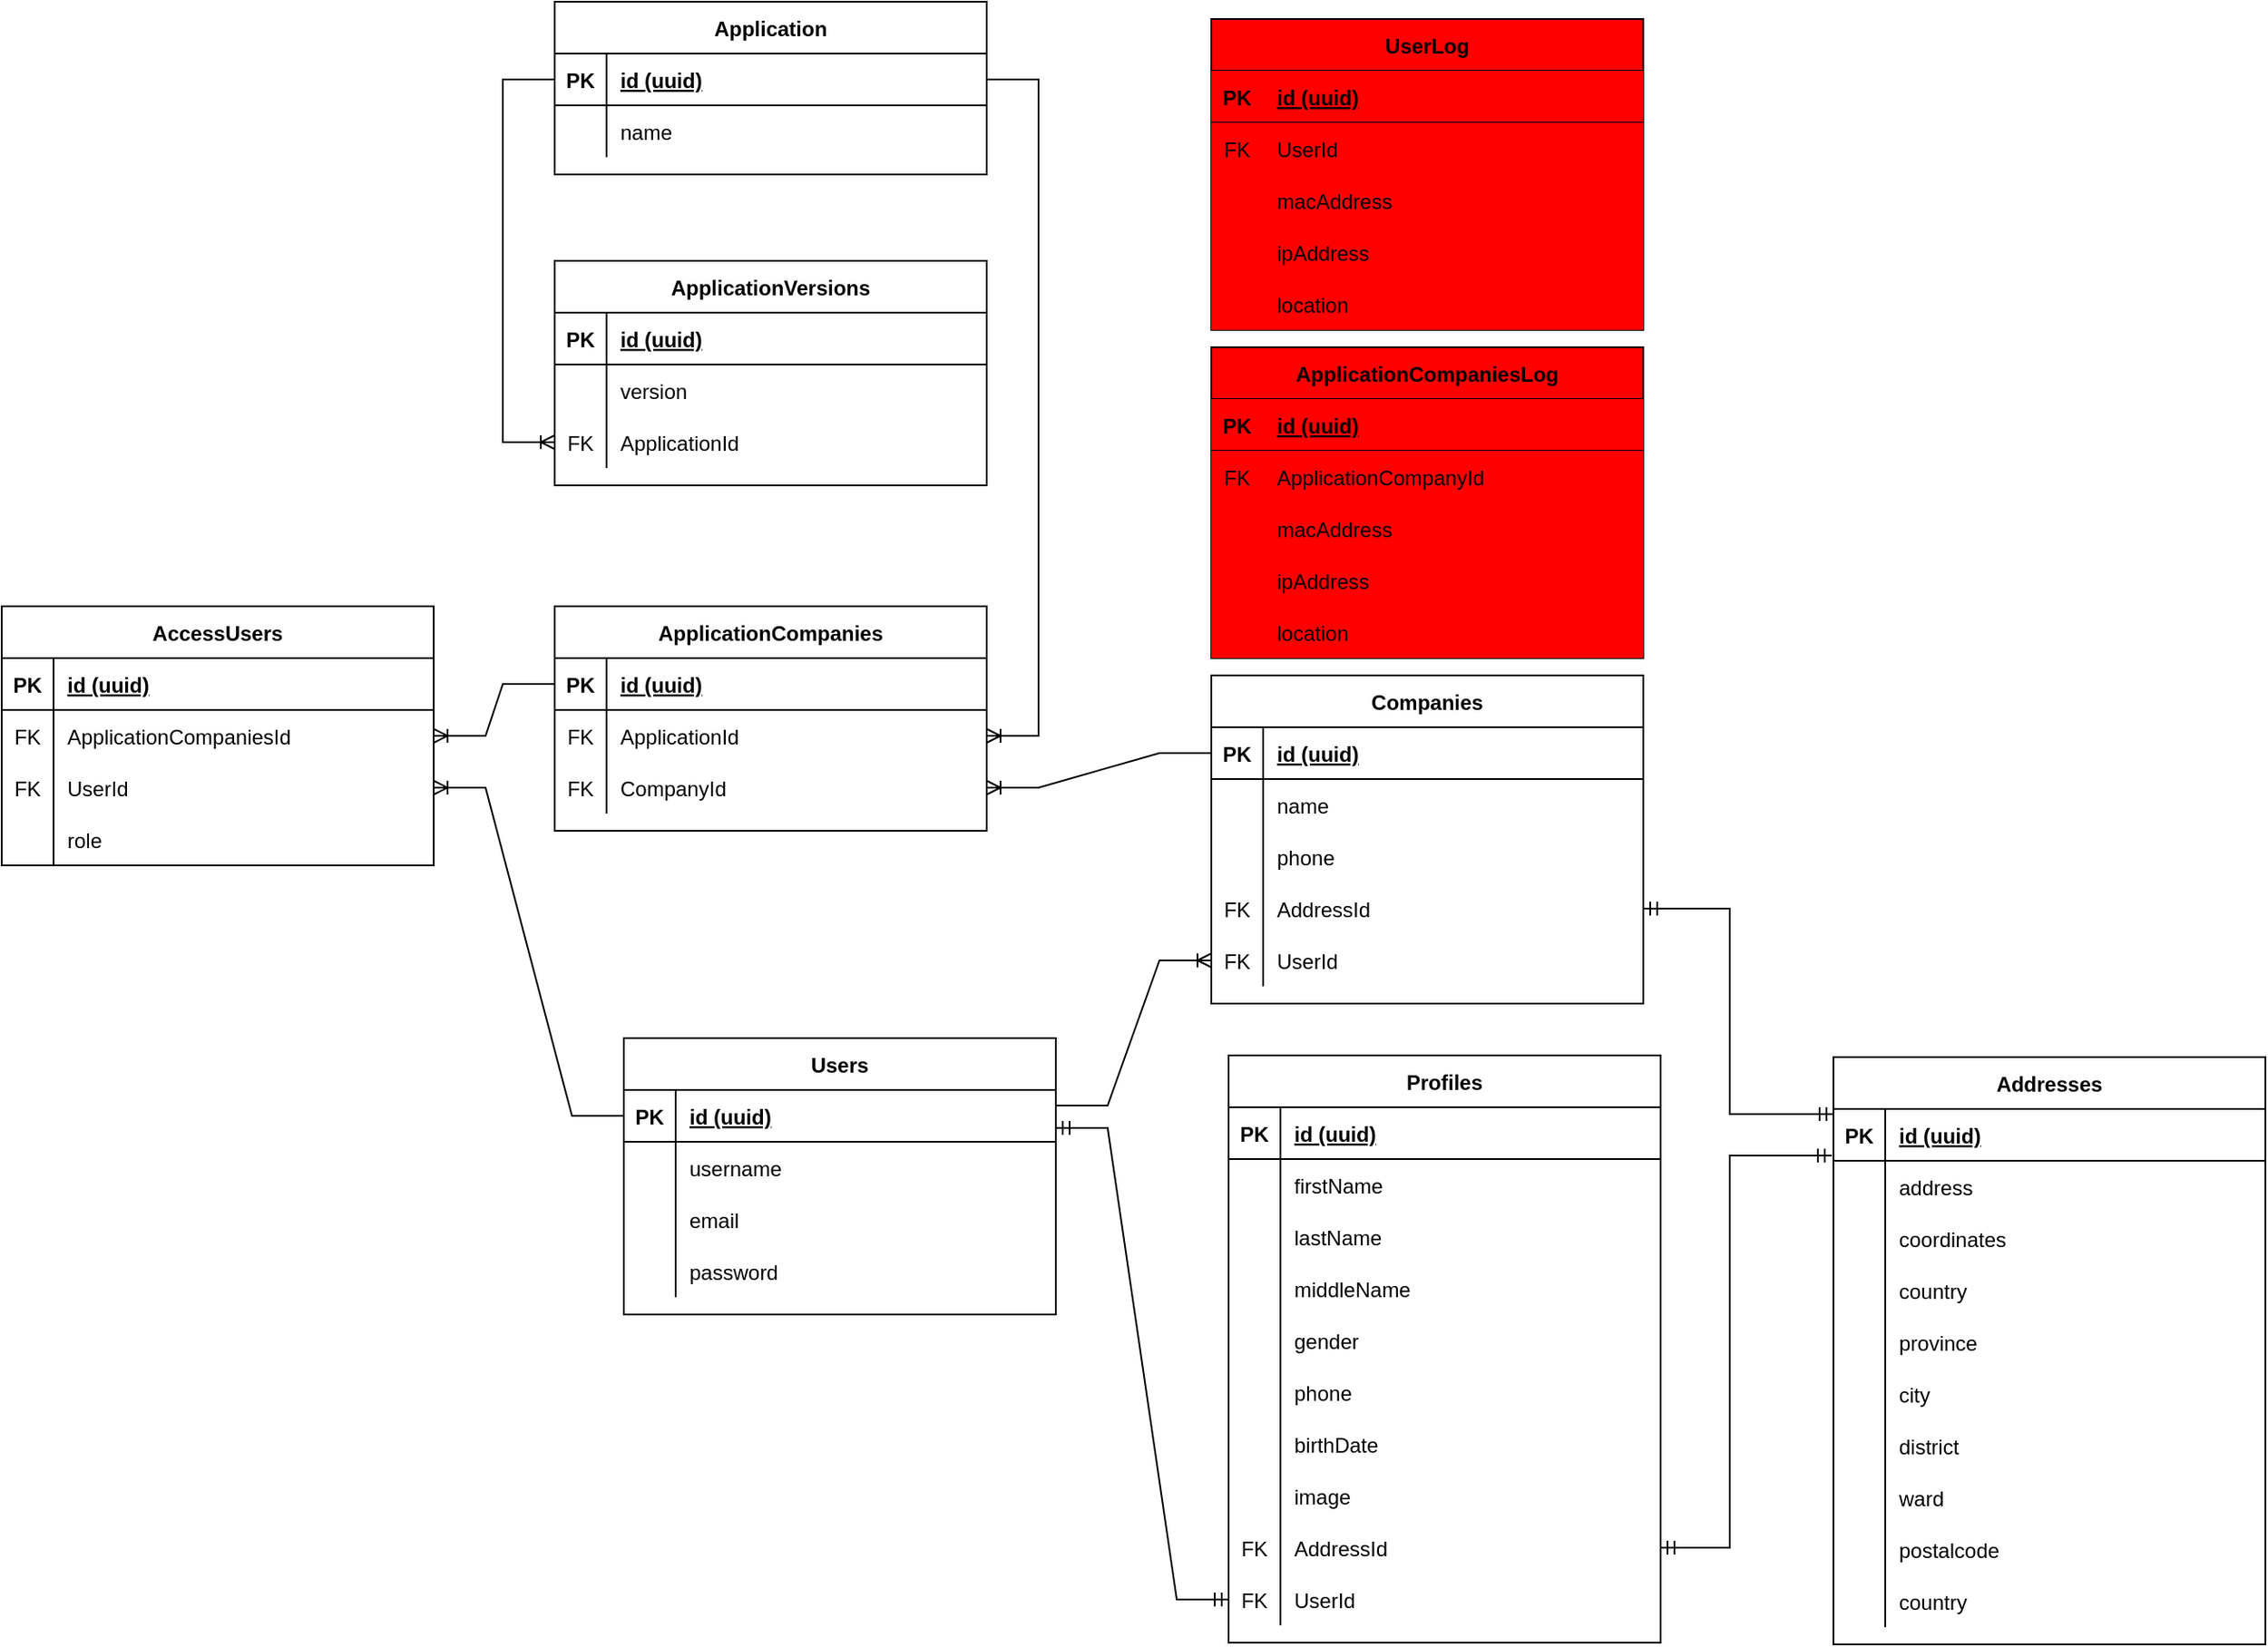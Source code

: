 <mxfile version="20.6.2" type="device"><diagram id="R2lEEEUBdFMjLlhIrx00" name="Page-1"><mxGraphModel dx="2235" dy="1802" grid="1" gridSize="10" guides="1" tooltips="1" connect="1" arrows="1" fold="1" page="1" pageScale="1" pageWidth="850" pageHeight="1100" math="0" shadow="0" extFonts="Permanent Marker^https://fonts.googleapis.com/css?family=Permanent+Marker"><root><mxCell id="0"/><mxCell id="1" parent="0"/><mxCell id="C-vyLk0tnHw3VtMMgP7b-2" value="Profiles" style="shape=table;startSize=30;container=1;collapsible=1;childLayout=tableLayout;fixedRows=1;rowLines=0;fontStyle=1;align=center;resizeLast=1;" parent="1" vertex="1"><mxGeometry x="460" y="520" width="250" height="340" as="geometry"/></mxCell><mxCell id="C-vyLk0tnHw3VtMMgP7b-3" value="" style="shape=partialRectangle;collapsible=0;dropTarget=0;pointerEvents=0;fillColor=none;points=[[0,0.5],[1,0.5]];portConstraint=eastwest;top=0;left=0;right=0;bottom=1;" parent="C-vyLk0tnHw3VtMMgP7b-2" vertex="1"><mxGeometry y="30" width="250" height="30" as="geometry"/></mxCell><mxCell id="C-vyLk0tnHw3VtMMgP7b-4" value="PK" style="shape=partialRectangle;overflow=hidden;connectable=0;fillColor=none;top=0;left=0;bottom=0;right=0;fontStyle=1;" parent="C-vyLk0tnHw3VtMMgP7b-3" vertex="1"><mxGeometry width="30" height="30" as="geometry"><mxRectangle width="30" height="30" as="alternateBounds"/></mxGeometry></mxCell><mxCell id="C-vyLk0tnHw3VtMMgP7b-5" value="id (uuid)" style="shape=partialRectangle;overflow=hidden;connectable=0;fillColor=none;top=0;left=0;bottom=0;right=0;align=left;spacingLeft=6;fontStyle=5;" parent="C-vyLk0tnHw3VtMMgP7b-3" vertex="1"><mxGeometry x="30" width="220" height="30" as="geometry"><mxRectangle width="220" height="30" as="alternateBounds"/></mxGeometry></mxCell><mxCell id="C-vyLk0tnHw3VtMMgP7b-6" value="" style="shape=partialRectangle;collapsible=0;dropTarget=0;pointerEvents=0;fillColor=none;points=[[0,0.5],[1,0.5]];portConstraint=eastwest;top=0;left=0;right=0;bottom=0;" parent="C-vyLk0tnHw3VtMMgP7b-2" vertex="1"><mxGeometry y="60" width="250" height="30" as="geometry"/></mxCell><mxCell id="C-vyLk0tnHw3VtMMgP7b-7" value="" style="shape=partialRectangle;overflow=hidden;connectable=0;fillColor=none;top=0;left=0;bottom=0;right=0;" parent="C-vyLk0tnHw3VtMMgP7b-6" vertex="1"><mxGeometry width="30" height="30" as="geometry"><mxRectangle width="30" height="30" as="alternateBounds"/></mxGeometry></mxCell><mxCell id="C-vyLk0tnHw3VtMMgP7b-8" value="firstName" style="shape=partialRectangle;overflow=hidden;connectable=0;fillColor=none;top=0;left=0;bottom=0;right=0;align=left;spacingLeft=6;" parent="C-vyLk0tnHw3VtMMgP7b-6" vertex="1"><mxGeometry x="30" width="220" height="30" as="geometry"><mxRectangle width="220" height="30" as="alternateBounds"/></mxGeometry></mxCell><mxCell id="C-vyLk0tnHw3VtMMgP7b-9" value="" style="shape=partialRectangle;collapsible=0;dropTarget=0;pointerEvents=0;fillColor=none;points=[[0,0.5],[1,0.5]];portConstraint=eastwest;top=0;left=0;right=0;bottom=0;" parent="C-vyLk0tnHw3VtMMgP7b-2" vertex="1"><mxGeometry y="90" width="250" height="30" as="geometry"/></mxCell><mxCell id="C-vyLk0tnHw3VtMMgP7b-10" value="" style="shape=partialRectangle;overflow=hidden;connectable=0;fillColor=none;top=0;left=0;bottom=0;right=0;" parent="C-vyLk0tnHw3VtMMgP7b-9" vertex="1"><mxGeometry width="30" height="30" as="geometry"><mxRectangle width="30" height="30" as="alternateBounds"/></mxGeometry></mxCell><mxCell id="C-vyLk0tnHw3VtMMgP7b-11" value="lastName" style="shape=partialRectangle;overflow=hidden;connectable=0;fillColor=none;top=0;left=0;bottom=0;right=0;align=left;spacingLeft=6;" parent="C-vyLk0tnHw3VtMMgP7b-9" vertex="1"><mxGeometry x="30" width="220" height="30" as="geometry"><mxRectangle width="220" height="30" as="alternateBounds"/></mxGeometry></mxCell><mxCell id="Zj9bwZbfcS9YdHdNbHU9-26" value="" style="shape=partialRectangle;collapsible=0;dropTarget=0;pointerEvents=0;fillColor=none;points=[[0,0.5],[1,0.5]];portConstraint=eastwest;top=0;left=0;right=0;bottom=0;" parent="C-vyLk0tnHw3VtMMgP7b-2" vertex="1"><mxGeometry y="120" width="250" height="30" as="geometry"/></mxCell><mxCell id="Zj9bwZbfcS9YdHdNbHU9-27" value="" style="shape=partialRectangle;overflow=hidden;connectable=0;fillColor=none;top=0;left=0;bottom=0;right=0;" parent="Zj9bwZbfcS9YdHdNbHU9-26" vertex="1"><mxGeometry width="30" height="30" as="geometry"><mxRectangle width="30" height="30" as="alternateBounds"/></mxGeometry></mxCell><mxCell id="Zj9bwZbfcS9YdHdNbHU9-28" value="middleName" style="shape=partialRectangle;overflow=hidden;connectable=0;fillColor=none;top=0;left=0;bottom=0;right=0;align=left;spacingLeft=6;" parent="Zj9bwZbfcS9YdHdNbHU9-26" vertex="1"><mxGeometry x="30" width="220" height="30" as="geometry"><mxRectangle width="220" height="30" as="alternateBounds"/></mxGeometry></mxCell><mxCell id="Zj9bwZbfcS9YdHdNbHU9-29" value="" style="shape=partialRectangle;collapsible=0;dropTarget=0;pointerEvents=0;fillColor=none;points=[[0,0.5],[1,0.5]];portConstraint=eastwest;top=0;left=0;right=0;bottom=0;" parent="C-vyLk0tnHw3VtMMgP7b-2" vertex="1"><mxGeometry y="150" width="250" height="30" as="geometry"/></mxCell><mxCell id="Zj9bwZbfcS9YdHdNbHU9-30" value="" style="shape=partialRectangle;overflow=hidden;connectable=0;fillColor=none;top=0;left=0;bottom=0;right=0;" parent="Zj9bwZbfcS9YdHdNbHU9-29" vertex="1"><mxGeometry width="30" height="30" as="geometry"><mxRectangle width="30" height="30" as="alternateBounds"/></mxGeometry></mxCell><mxCell id="Zj9bwZbfcS9YdHdNbHU9-31" value="gender" style="shape=partialRectangle;overflow=hidden;connectable=0;fillColor=none;top=0;left=0;bottom=0;right=0;align=left;spacingLeft=6;" parent="Zj9bwZbfcS9YdHdNbHU9-29" vertex="1"><mxGeometry x="30" width="220" height="30" as="geometry"><mxRectangle width="220" height="30" as="alternateBounds"/></mxGeometry></mxCell><mxCell id="Zj9bwZbfcS9YdHdNbHU9-32" value="" style="shape=partialRectangle;collapsible=0;dropTarget=0;pointerEvents=0;fillColor=none;points=[[0,0.5],[1,0.5]];portConstraint=eastwest;top=0;left=0;right=0;bottom=0;" parent="C-vyLk0tnHw3VtMMgP7b-2" vertex="1"><mxGeometry y="180" width="250" height="30" as="geometry"/></mxCell><mxCell id="Zj9bwZbfcS9YdHdNbHU9-33" value="" style="shape=partialRectangle;overflow=hidden;connectable=0;fillColor=none;top=0;left=0;bottom=0;right=0;" parent="Zj9bwZbfcS9YdHdNbHU9-32" vertex="1"><mxGeometry width="30" height="30" as="geometry"><mxRectangle width="30" height="30" as="alternateBounds"/></mxGeometry></mxCell><mxCell id="Zj9bwZbfcS9YdHdNbHU9-34" value="phone" style="shape=partialRectangle;overflow=hidden;connectable=0;fillColor=none;top=0;left=0;bottom=0;right=0;align=left;spacingLeft=6;" parent="Zj9bwZbfcS9YdHdNbHU9-32" vertex="1"><mxGeometry x="30" width="220" height="30" as="geometry"><mxRectangle width="220" height="30" as="alternateBounds"/></mxGeometry></mxCell><mxCell id="Zj9bwZbfcS9YdHdNbHU9-35" value="" style="shape=partialRectangle;collapsible=0;dropTarget=0;pointerEvents=0;fillColor=none;points=[[0,0.5],[1,0.5]];portConstraint=eastwest;top=0;left=0;right=0;bottom=0;" parent="C-vyLk0tnHw3VtMMgP7b-2" vertex="1"><mxGeometry y="210" width="250" height="30" as="geometry"/></mxCell><mxCell id="Zj9bwZbfcS9YdHdNbHU9-36" value="" style="shape=partialRectangle;overflow=hidden;connectable=0;fillColor=none;top=0;left=0;bottom=0;right=0;" parent="Zj9bwZbfcS9YdHdNbHU9-35" vertex="1"><mxGeometry width="30" height="30" as="geometry"><mxRectangle width="30" height="30" as="alternateBounds"/></mxGeometry></mxCell><mxCell id="Zj9bwZbfcS9YdHdNbHU9-37" value="birthDate" style="shape=partialRectangle;overflow=hidden;connectable=0;fillColor=none;top=0;left=0;bottom=0;right=0;align=left;spacingLeft=6;" parent="Zj9bwZbfcS9YdHdNbHU9-35" vertex="1"><mxGeometry x="30" width="220" height="30" as="geometry"><mxRectangle width="220" height="30" as="alternateBounds"/></mxGeometry></mxCell><mxCell id="Zj9bwZbfcS9YdHdNbHU9-38" value="" style="shape=partialRectangle;collapsible=0;dropTarget=0;pointerEvents=0;fillColor=none;points=[[0,0.5],[1,0.5]];portConstraint=eastwest;top=0;left=0;right=0;bottom=0;" parent="C-vyLk0tnHw3VtMMgP7b-2" vertex="1"><mxGeometry y="240" width="250" height="30" as="geometry"/></mxCell><mxCell id="Zj9bwZbfcS9YdHdNbHU9-39" value="" style="shape=partialRectangle;overflow=hidden;connectable=0;fillColor=none;top=0;left=0;bottom=0;right=0;" parent="Zj9bwZbfcS9YdHdNbHU9-38" vertex="1"><mxGeometry width="30" height="30" as="geometry"><mxRectangle width="30" height="30" as="alternateBounds"/></mxGeometry></mxCell><mxCell id="Zj9bwZbfcS9YdHdNbHU9-40" value="image" style="shape=partialRectangle;overflow=hidden;connectable=0;fillColor=none;top=0;left=0;bottom=0;right=0;align=left;spacingLeft=6;" parent="Zj9bwZbfcS9YdHdNbHU9-38" vertex="1"><mxGeometry x="30" width="220" height="30" as="geometry"><mxRectangle width="220" height="30" as="alternateBounds"/></mxGeometry></mxCell><mxCell id="Zj9bwZbfcS9YdHdNbHU9-41" value="" style="shape=partialRectangle;collapsible=0;dropTarget=0;pointerEvents=0;fillColor=none;points=[[0,0.5],[1,0.5]];portConstraint=eastwest;top=0;left=0;right=0;bottom=0;" parent="C-vyLk0tnHw3VtMMgP7b-2" vertex="1"><mxGeometry y="270" width="250" height="30" as="geometry"/></mxCell><mxCell id="Zj9bwZbfcS9YdHdNbHU9-42" value="FK" style="shape=partialRectangle;overflow=hidden;connectable=0;fillColor=none;top=0;left=0;bottom=0;right=0;" parent="Zj9bwZbfcS9YdHdNbHU9-41" vertex="1"><mxGeometry width="30" height="30" as="geometry"><mxRectangle width="30" height="30" as="alternateBounds"/></mxGeometry></mxCell><mxCell id="Zj9bwZbfcS9YdHdNbHU9-43" value="AddressId" style="shape=partialRectangle;overflow=hidden;connectable=0;fillColor=none;top=0;left=0;bottom=0;right=0;align=left;spacingLeft=6;" parent="Zj9bwZbfcS9YdHdNbHU9-41" vertex="1"><mxGeometry x="30" width="220" height="30" as="geometry"><mxRectangle width="220" height="30" as="alternateBounds"/></mxGeometry></mxCell><mxCell id="t89E9EDgN3hwuX35aLUP-93" value="" style="shape=partialRectangle;collapsible=0;dropTarget=0;pointerEvents=0;fillColor=none;points=[[0,0.5],[1,0.5]];portConstraint=eastwest;top=0;left=0;right=0;bottom=0;" vertex="1" parent="C-vyLk0tnHw3VtMMgP7b-2"><mxGeometry y="300" width="250" height="30" as="geometry"/></mxCell><mxCell id="t89E9EDgN3hwuX35aLUP-94" value="FK" style="shape=partialRectangle;overflow=hidden;connectable=0;fillColor=none;top=0;left=0;bottom=0;right=0;" vertex="1" parent="t89E9EDgN3hwuX35aLUP-93"><mxGeometry width="30" height="30" as="geometry"><mxRectangle width="30" height="30" as="alternateBounds"/></mxGeometry></mxCell><mxCell id="t89E9EDgN3hwuX35aLUP-95" value="UserId" style="shape=partialRectangle;overflow=hidden;connectable=0;fillColor=none;top=0;left=0;bottom=0;right=0;align=left;spacingLeft=6;" vertex="1" parent="t89E9EDgN3hwuX35aLUP-93"><mxGeometry x="30" width="220" height="30" as="geometry"><mxRectangle width="220" height="30" as="alternateBounds"/></mxGeometry></mxCell><mxCell id="C-vyLk0tnHw3VtMMgP7b-13" value="Users" style="shape=table;startSize=30;container=1;collapsible=1;childLayout=tableLayout;fixedRows=1;rowLines=0;fontStyle=1;align=center;resizeLast=1;" parent="1" vertex="1"><mxGeometry x="110" y="510" width="250" height="160" as="geometry"/></mxCell><mxCell id="C-vyLk0tnHw3VtMMgP7b-14" value="" style="shape=partialRectangle;collapsible=0;dropTarget=0;pointerEvents=0;fillColor=none;points=[[0,0.5],[1,0.5]];portConstraint=eastwest;top=0;left=0;right=0;bottom=1;" parent="C-vyLk0tnHw3VtMMgP7b-13" vertex="1"><mxGeometry y="30" width="250" height="30" as="geometry"/></mxCell><mxCell id="C-vyLk0tnHw3VtMMgP7b-15" value="PK" style="shape=partialRectangle;overflow=hidden;connectable=0;fillColor=none;top=0;left=0;bottom=0;right=0;fontStyle=1;" parent="C-vyLk0tnHw3VtMMgP7b-14" vertex="1"><mxGeometry width="30" height="30" as="geometry"><mxRectangle width="30" height="30" as="alternateBounds"/></mxGeometry></mxCell><mxCell id="C-vyLk0tnHw3VtMMgP7b-16" value="id (uuid)" style="shape=partialRectangle;overflow=hidden;connectable=0;fillColor=none;top=0;left=0;bottom=0;right=0;align=left;spacingLeft=6;fontStyle=5;" parent="C-vyLk0tnHw3VtMMgP7b-14" vertex="1"><mxGeometry x="30" width="220" height="30" as="geometry"><mxRectangle width="220" height="30" as="alternateBounds"/></mxGeometry></mxCell><mxCell id="C-vyLk0tnHw3VtMMgP7b-17" value="" style="shape=partialRectangle;collapsible=0;dropTarget=0;pointerEvents=0;fillColor=none;points=[[0,0.5],[1,0.5]];portConstraint=eastwest;top=0;left=0;right=0;bottom=0;" parent="C-vyLk0tnHw3VtMMgP7b-13" vertex="1"><mxGeometry y="60" width="250" height="30" as="geometry"/></mxCell><mxCell id="C-vyLk0tnHw3VtMMgP7b-18" value="" style="shape=partialRectangle;overflow=hidden;connectable=0;fillColor=none;top=0;left=0;bottom=0;right=0;" parent="C-vyLk0tnHw3VtMMgP7b-17" vertex="1"><mxGeometry width="30" height="30" as="geometry"><mxRectangle width="30" height="30" as="alternateBounds"/></mxGeometry></mxCell><mxCell id="C-vyLk0tnHw3VtMMgP7b-19" value="username" style="shape=partialRectangle;overflow=hidden;connectable=0;fillColor=none;top=0;left=0;bottom=0;right=0;align=left;spacingLeft=6;" parent="C-vyLk0tnHw3VtMMgP7b-17" vertex="1"><mxGeometry x="30" width="220" height="30" as="geometry"><mxRectangle width="220" height="30" as="alternateBounds"/></mxGeometry></mxCell><mxCell id="C-vyLk0tnHw3VtMMgP7b-20" value="" style="shape=partialRectangle;collapsible=0;dropTarget=0;pointerEvents=0;fillColor=none;points=[[0,0.5],[1,0.5]];portConstraint=eastwest;top=0;left=0;right=0;bottom=0;" parent="C-vyLk0tnHw3VtMMgP7b-13" vertex="1"><mxGeometry y="90" width="250" height="30" as="geometry"/></mxCell><mxCell id="C-vyLk0tnHw3VtMMgP7b-21" value="" style="shape=partialRectangle;overflow=hidden;connectable=0;fillColor=none;top=0;left=0;bottom=0;right=0;" parent="C-vyLk0tnHw3VtMMgP7b-20" vertex="1"><mxGeometry width="30" height="30" as="geometry"><mxRectangle width="30" height="30" as="alternateBounds"/></mxGeometry></mxCell><mxCell id="C-vyLk0tnHw3VtMMgP7b-22" value="email" style="shape=partialRectangle;overflow=hidden;connectable=0;fillColor=none;top=0;left=0;bottom=0;right=0;align=left;spacingLeft=6;" parent="C-vyLk0tnHw3VtMMgP7b-20" vertex="1"><mxGeometry x="30" width="220" height="30" as="geometry"><mxRectangle width="220" height="30" as="alternateBounds"/></mxGeometry></mxCell><mxCell id="Zj9bwZbfcS9YdHdNbHU9-20" value="" style="shape=partialRectangle;collapsible=0;dropTarget=0;pointerEvents=0;fillColor=none;points=[[0,0.5],[1,0.5]];portConstraint=eastwest;top=0;left=0;right=0;bottom=0;" parent="C-vyLk0tnHw3VtMMgP7b-13" vertex="1"><mxGeometry y="120" width="250" height="30" as="geometry"/></mxCell><mxCell id="Zj9bwZbfcS9YdHdNbHU9-21" value="" style="shape=partialRectangle;overflow=hidden;connectable=0;fillColor=none;top=0;left=0;bottom=0;right=0;" parent="Zj9bwZbfcS9YdHdNbHU9-20" vertex="1"><mxGeometry width="30" height="30" as="geometry"><mxRectangle width="30" height="30" as="alternateBounds"/></mxGeometry></mxCell><mxCell id="Zj9bwZbfcS9YdHdNbHU9-22" value="password" style="shape=partialRectangle;overflow=hidden;connectable=0;fillColor=none;top=0;left=0;bottom=0;right=0;align=left;spacingLeft=6;" parent="Zj9bwZbfcS9YdHdNbHU9-20" vertex="1"><mxGeometry x="30" width="220" height="30" as="geometry"><mxRectangle width="220" height="30" as="alternateBounds"/></mxGeometry></mxCell><mxCell id="C-vyLk0tnHw3VtMMgP7b-23" value="AccessUsers" style="shape=table;startSize=30;container=1;collapsible=1;childLayout=tableLayout;fixedRows=1;rowLines=0;fontStyle=1;align=center;resizeLast=1;" parent="1" vertex="1"><mxGeometry x="-250" y="260" width="250" height="150" as="geometry"/></mxCell><mxCell id="C-vyLk0tnHw3VtMMgP7b-24" value="" style="shape=partialRectangle;collapsible=0;dropTarget=0;pointerEvents=0;fillColor=none;points=[[0,0.5],[1,0.5]];portConstraint=eastwest;top=0;left=0;right=0;bottom=1;" parent="C-vyLk0tnHw3VtMMgP7b-23" vertex="1"><mxGeometry y="30" width="250" height="30" as="geometry"/></mxCell><mxCell id="C-vyLk0tnHw3VtMMgP7b-25" value="PK" style="shape=partialRectangle;overflow=hidden;connectable=0;fillColor=none;top=0;left=0;bottom=0;right=0;fontStyle=1;" parent="C-vyLk0tnHw3VtMMgP7b-24" vertex="1"><mxGeometry width="30" height="30" as="geometry"><mxRectangle width="30" height="30" as="alternateBounds"/></mxGeometry></mxCell><mxCell id="C-vyLk0tnHw3VtMMgP7b-26" value="id (uuid)" style="shape=partialRectangle;overflow=hidden;connectable=0;fillColor=none;top=0;left=0;bottom=0;right=0;align=left;spacingLeft=6;fontStyle=5;" parent="C-vyLk0tnHw3VtMMgP7b-24" vertex="1"><mxGeometry x="30" width="220" height="30" as="geometry"><mxRectangle width="220" height="30" as="alternateBounds"/></mxGeometry></mxCell><mxCell id="Zj9bwZbfcS9YdHdNbHU9-1" value="" style="shape=partialRectangle;collapsible=0;dropTarget=0;pointerEvents=0;fillColor=none;points=[[0,0.5],[1,0.5]];portConstraint=eastwest;top=0;left=0;right=0;bottom=0;" parent="C-vyLk0tnHw3VtMMgP7b-23" vertex="1"><mxGeometry y="60" width="250" height="30" as="geometry"/></mxCell><mxCell id="Zj9bwZbfcS9YdHdNbHU9-2" value="FK" style="shape=partialRectangle;overflow=hidden;connectable=0;fillColor=none;top=0;left=0;bottom=0;right=0;" parent="Zj9bwZbfcS9YdHdNbHU9-1" vertex="1"><mxGeometry width="30" height="30" as="geometry"><mxRectangle width="30" height="30" as="alternateBounds"/></mxGeometry></mxCell><mxCell id="Zj9bwZbfcS9YdHdNbHU9-3" value="ApplicationCompaniesId" style="shape=partialRectangle;overflow=hidden;connectable=0;fillColor=none;top=0;left=0;bottom=0;right=0;align=left;spacingLeft=6;" parent="Zj9bwZbfcS9YdHdNbHU9-1" vertex="1"><mxGeometry x="30" width="220" height="30" as="geometry"><mxRectangle width="220" height="30" as="alternateBounds"/></mxGeometry></mxCell><mxCell id="Zj9bwZbfcS9YdHdNbHU9-17" value="" style="shape=partialRectangle;collapsible=0;dropTarget=0;pointerEvents=0;fillColor=none;points=[[0,0.5],[1,0.5]];portConstraint=eastwest;top=0;left=0;right=0;bottom=0;" parent="C-vyLk0tnHw3VtMMgP7b-23" vertex="1"><mxGeometry y="90" width="250" height="30" as="geometry"/></mxCell><mxCell id="Zj9bwZbfcS9YdHdNbHU9-18" value="FK" style="shape=partialRectangle;overflow=hidden;connectable=0;fillColor=none;top=0;left=0;bottom=0;right=0;" parent="Zj9bwZbfcS9YdHdNbHU9-17" vertex="1"><mxGeometry width="30" height="30" as="geometry"><mxRectangle width="30" height="30" as="alternateBounds"/></mxGeometry></mxCell><mxCell id="Zj9bwZbfcS9YdHdNbHU9-19" value="UserId" style="shape=partialRectangle;overflow=hidden;connectable=0;fillColor=none;top=0;left=0;bottom=0;right=0;align=left;spacingLeft=6;" parent="Zj9bwZbfcS9YdHdNbHU9-17" vertex="1"><mxGeometry x="30" width="220" height="30" as="geometry"><mxRectangle width="220" height="30" as="alternateBounds"/></mxGeometry></mxCell><mxCell id="7LkXI7_2E3wBY9ckHuPT-4" value="" style="shape=partialRectangle;collapsible=0;dropTarget=0;pointerEvents=0;fillColor=none;points=[[0,0.5],[1,0.5]];portConstraint=eastwest;top=0;left=0;right=0;bottom=0;" parent="C-vyLk0tnHw3VtMMgP7b-23" vertex="1"><mxGeometry y="120" width="250" height="30" as="geometry"/></mxCell><mxCell id="7LkXI7_2E3wBY9ckHuPT-5" value="" style="shape=partialRectangle;overflow=hidden;connectable=0;fillColor=none;top=0;left=0;bottom=0;right=0;" parent="7LkXI7_2E3wBY9ckHuPT-4" vertex="1"><mxGeometry width="30" height="30" as="geometry"><mxRectangle width="30" height="30" as="alternateBounds"/></mxGeometry></mxCell><mxCell id="7LkXI7_2E3wBY9ckHuPT-6" value="role" style="shape=partialRectangle;overflow=hidden;connectable=0;fillColor=none;top=0;left=0;bottom=0;right=0;align=left;spacingLeft=6;" parent="7LkXI7_2E3wBY9ckHuPT-4" vertex="1"><mxGeometry x="30" width="220" height="30" as="geometry"><mxRectangle width="220" height="30" as="alternateBounds"/></mxGeometry></mxCell><mxCell id="Zj9bwZbfcS9YdHdNbHU9-7" value="ApplicationVersions" style="shape=table;startSize=30;container=1;collapsible=1;childLayout=tableLayout;fixedRows=1;rowLines=0;fontStyle=1;align=center;resizeLast=1;" parent="1" vertex="1"><mxGeometry x="70" y="60" width="250" height="130" as="geometry"/></mxCell><mxCell id="Zj9bwZbfcS9YdHdNbHU9-8" value="" style="shape=partialRectangle;collapsible=0;dropTarget=0;pointerEvents=0;fillColor=none;points=[[0,0.5],[1,0.5]];portConstraint=eastwest;top=0;left=0;right=0;bottom=1;" parent="Zj9bwZbfcS9YdHdNbHU9-7" vertex="1"><mxGeometry y="30" width="250" height="30" as="geometry"/></mxCell><mxCell id="Zj9bwZbfcS9YdHdNbHU9-9" value="PK" style="shape=partialRectangle;overflow=hidden;connectable=0;fillColor=none;top=0;left=0;bottom=0;right=0;fontStyle=1;" parent="Zj9bwZbfcS9YdHdNbHU9-8" vertex="1"><mxGeometry width="30" height="30" as="geometry"><mxRectangle width="30" height="30" as="alternateBounds"/></mxGeometry></mxCell><mxCell id="Zj9bwZbfcS9YdHdNbHU9-10" value="id (uuid)" style="shape=partialRectangle;overflow=hidden;connectable=0;fillColor=none;top=0;left=0;bottom=0;right=0;align=left;spacingLeft=6;fontStyle=5;" parent="Zj9bwZbfcS9YdHdNbHU9-8" vertex="1"><mxGeometry x="30" width="220" height="30" as="geometry"><mxRectangle width="220" height="30" as="alternateBounds"/></mxGeometry></mxCell><mxCell id="Zj9bwZbfcS9YdHdNbHU9-14" value="" style="shape=partialRectangle;collapsible=0;dropTarget=0;pointerEvents=0;fillColor=none;points=[[0,0.5],[1,0.5]];portConstraint=eastwest;top=0;left=0;right=0;bottom=0;" parent="Zj9bwZbfcS9YdHdNbHU9-7" vertex="1"><mxGeometry y="60" width="250" height="30" as="geometry"/></mxCell><mxCell id="Zj9bwZbfcS9YdHdNbHU9-15" value="" style="shape=partialRectangle;overflow=hidden;connectable=0;fillColor=none;top=0;left=0;bottom=0;right=0;" parent="Zj9bwZbfcS9YdHdNbHU9-14" vertex="1"><mxGeometry width="30" height="30" as="geometry"><mxRectangle width="30" height="30" as="alternateBounds"/></mxGeometry></mxCell><mxCell id="Zj9bwZbfcS9YdHdNbHU9-16" value="version" style="shape=partialRectangle;overflow=hidden;connectable=0;fillColor=none;top=0;left=0;bottom=0;right=0;align=left;spacingLeft=6;" parent="Zj9bwZbfcS9YdHdNbHU9-14" vertex="1"><mxGeometry x="30" width="220" height="30" as="geometry"><mxRectangle width="220" height="30" as="alternateBounds"/></mxGeometry></mxCell><mxCell id="7LkXI7_2E3wBY9ckHuPT-35" value="" style="shape=partialRectangle;collapsible=0;dropTarget=0;pointerEvents=0;fillColor=none;points=[[0,0.5],[1,0.5]];portConstraint=eastwest;top=0;left=0;right=0;bottom=0;" parent="Zj9bwZbfcS9YdHdNbHU9-7" vertex="1"><mxGeometry y="90" width="250" height="30" as="geometry"/></mxCell><mxCell id="7LkXI7_2E3wBY9ckHuPT-36" value="FK" style="shape=partialRectangle;overflow=hidden;connectable=0;fillColor=none;top=0;left=0;bottom=0;right=0;" parent="7LkXI7_2E3wBY9ckHuPT-35" vertex="1"><mxGeometry width="30" height="30" as="geometry"><mxRectangle width="30" height="30" as="alternateBounds"/></mxGeometry></mxCell><mxCell id="7LkXI7_2E3wBY9ckHuPT-37" value="ApplicationId" style="shape=partialRectangle;overflow=hidden;connectable=0;fillColor=none;top=0;left=0;bottom=0;right=0;align=left;spacingLeft=6;" parent="7LkXI7_2E3wBY9ckHuPT-35" vertex="1"><mxGeometry x="30" width="220" height="30" as="geometry"><mxRectangle width="220" height="30" as="alternateBounds"/></mxGeometry></mxCell><mxCell id="Zj9bwZbfcS9YdHdNbHU9-44" value="Addresses" style="shape=table;startSize=30;container=1;collapsible=1;childLayout=tableLayout;fixedRows=1;rowLines=0;fontStyle=1;align=center;resizeLast=1;" parent="1" vertex="1"><mxGeometry x="810" y="521" width="250" height="340" as="geometry"/></mxCell><mxCell id="Zj9bwZbfcS9YdHdNbHU9-45" value="" style="shape=partialRectangle;collapsible=0;dropTarget=0;pointerEvents=0;fillColor=none;points=[[0,0.5],[1,0.5]];portConstraint=eastwest;top=0;left=0;right=0;bottom=1;" parent="Zj9bwZbfcS9YdHdNbHU9-44" vertex="1"><mxGeometry y="30" width="250" height="30" as="geometry"/></mxCell><mxCell id="Zj9bwZbfcS9YdHdNbHU9-46" value="PK" style="shape=partialRectangle;overflow=hidden;connectable=0;fillColor=none;top=0;left=0;bottom=0;right=0;fontStyle=1;" parent="Zj9bwZbfcS9YdHdNbHU9-45" vertex="1"><mxGeometry width="30" height="30" as="geometry"><mxRectangle width="30" height="30" as="alternateBounds"/></mxGeometry></mxCell><mxCell id="Zj9bwZbfcS9YdHdNbHU9-47" value="id (uuid)" style="shape=partialRectangle;overflow=hidden;connectable=0;fillColor=none;top=0;left=0;bottom=0;right=0;align=left;spacingLeft=6;fontStyle=5;" parent="Zj9bwZbfcS9YdHdNbHU9-45" vertex="1"><mxGeometry x="30" width="220" height="30" as="geometry"><mxRectangle width="220" height="30" as="alternateBounds"/></mxGeometry></mxCell><mxCell id="Zj9bwZbfcS9YdHdNbHU9-48" value="" style="shape=partialRectangle;collapsible=0;dropTarget=0;pointerEvents=0;fillColor=none;points=[[0,0.5],[1,0.5]];portConstraint=eastwest;top=0;left=0;right=0;bottom=0;" parent="Zj9bwZbfcS9YdHdNbHU9-44" vertex="1"><mxGeometry y="60" width="250" height="30" as="geometry"/></mxCell><mxCell id="Zj9bwZbfcS9YdHdNbHU9-49" value="" style="shape=partialRectangle;overflow=hidden;connectable=0;fillColor=none;top=0;left=0;bottom=0;right=0;" parent="Zj9bwZbfcS9YdHdNbHU9-48" vertex="1"><mxGeometry width="30" height="30" as="geometry"><mxRectangle width="30" height="30" as="alternateBounds"/></mxGeometry></mxCell><mxCell id="Zj9bwZbfcS9YdHdNbHU9-50" value="address" style="shape=partialRectangle;overflow=hidden;connectable=0;fillColor=none;top=0;left=0;bottom=0;right=0;align=left;spacingLeft=6;" parent="Zj9bwZbfcS9YdHdNbHU9-48" vertex="1"><mxGeometry x="30" width="220" height="30" as="geometry"><mxRectangle width="220" height="30" as="alternateBounds"/></mxGeometry></mxCell><mxCell id="Zj9bwZbfcS9YdHdNbHU9-54" value="" style="shape=partialRectangle;collapsible=0;dropTarget=0;pointerEvents=0;fillColor=none;points=[[0,0.5],[1,0.5]];portConstraint=eastwest;top=0;left=0;right=0;bottom=0;" parent="Zj9bwZbfcS9YdHdNbHU9-44" vertex="1"><mxGeometry y="90" width="250" height="30" as="geometry"/></mxCell><mxCell id="Zj9bwZbfcS9YdHdNbHU9-55" value="" style="shape=partialRectangle;overflow=hidden;connectable=0;fillColor=none;top=0;left=0;bottom=0;right=0;" parent="Zj9bwZbfcS9YdHdNbHU9-54" vertex="1"><mxGeometry width="30" height="30" as="geometry"><mxRectangle width="30" height="30" as="alternateBounds"/></mxGeometry></mxCell><mxCell id="Zj9bwZbfcS9YdHdNbHU9-56" value="coordinates" style="shape=partialRectangle;overflow=hidden;connectable=0;fillColor=none;top=0;left=0;bottom=0;right=0;align=left;spacingLeft=6;" parent="Zj9bwZbfcS9YdHdNbHU9-54" vertex="1"><mxGeometry x="30" width="220" height="30" as="geometry"><mxRectangle width="220" height="30" as="alternateBounds"/></mxGeometry></mxCell><mxCell id="7LkXI7_2E3wBY9ckHuPT-50" value="" style="shape=partialRectangle;collapsible=0;dropTarget=0;pointerEvents=0;fillColor=none;points=[[0,0.5],[1,0.5]];portConstraint=eastwest;top=0;left=0;right=0;bottom=0;" parent="Zj9bwZbfcS9YdHdNbHU9-44" vertex="1"><mxGeometry y="120" width="250" height="30" as="geometry"/></mxCell><mxCell id="7LkXI7_2E3wBY9ckHuPT-51" value="" style="shape=partialRectangle;overflow=hidden;connectable=0;fillColor=none;top=0;left=0;bottom=0;right=0;" parent="7LkXI7_2E3wBY9ckHuPT-50" vertex="1"><mxGeometry width="30" height="30" as="geometry"><mxRectangle width="30" height="30" as="alternateBounds"/></mxGeometry></mxCell><mxCell id="7LkXI7_2E3wBY9ckHuPT-52" value="country" style="shape=partialRectangle;overflow=hidden;connectable=0;fillColor=none;top=0;left=0;bottom=0;right=0;align=left;spacingLeft=6;" parent="7LkXI7_2E3wBY9ckHuPT-50" vertex="1"><mxGeometry x="30" width="220" height="30" as="geometry"><mxRectangle width="220" height="30" as="alternateBounds"/></mxGeometry></mxCell><mxCell id="t89E9EDgN3hwuX35aLUP-52" value="" style="shape=partialRectangle;collapsible=0;dropTarget=0;pointerEvents=0;fillColor=none;points=[[0,0.5],[1,0.5]];portConstraint=eastwest;top=0;left=0;right=0;bottom=0;" vertex="1" parent="Zj9bwZbfcS9YdHdNbHU9-44"><mxGeometry y="150" width="250" height="30" as="geometry"/></mxCell><mxCell id="t89E9EDgN3hwuX35aLUP-53" value="" style="shape=partialRectangle;overflow=hidden;connectable=0;fillColor=none;top=0;left=0;bottom=0;right=0;" vertex="1" parent="t89E9EDgN3hwuX35aLUP-52"><mxGeometry width="30" height="30" as="geometry"><mxRectangle width="30" height="30" as="alternateBounds"/></mxGeometry></mxCell><mxCell id="t89E9EDgN3hwuX35aLUP-54" value="province" style="shape=partialRectangle;overflow=hidden;connectable=0;fillColor=none;top=0;left=0;bottom=0;right=0;align=left;spacingLeft=6;" vertex="1" parent="t89E9EDgN3hwuX35aLUP-52"><mxGeometry x="30" width="220" height="30" as="geometry"><mxRectangle width="220" height="30" as="alternateBounds"/></mxGeometry></mxCell><mxCell id="t89E9EDgN3hwuX35aLUP-49" value="" style="shape=partialRectangle;collapsible=0;dropTarget=0;pointerEvents=0;fillColor=none;points=[[0,0.5],[1,0.5]];portConstraint=eastwest;top=0;left=0;right=0;bottom=0;" vertex="1" parent="Zj9bwZbfcS9YdHdNbHU9-44"><mxGeometry y="180" width="250" height="30" as="geometry"/></mxCell><mxCell id="t89E9EDgN3hwuX35aLUP-50" value="" style="shape=partialRectangle;overflow=hidden;connectable=0;fillColor=none;top=0;left=0;bottom=0;right=0;" vertex="1" parent="t89E9EDgN3hwuX35aLUP-49"><mxGeometry width="30" height="30" as="geometry"><mxRectangle width="30" height="30" as="alternateBounds"/></mxGeometry></mxCell><mxCell id="t89E9EDgN3hwuX35aLUP-51" value="city" style="shape=partialRectangle;overflow=hidden;connectable=0;fillColor=none;top=0;left=0;bottom=0;right=0;align=left;spacingLeft=6;" vertex="1" parent="t89E9EDgN3hwuX35aLUP-49"><mxGeometry x="30" width="220" height="30" as="geometry"><mxRectangle width="220" height="30" as="alternateBounds"/></mxGeometry></mxCell><mxCell id="t89E9EDgN3hwuX35aLUP-55" value="" style="shape=partialRectangle;collapsible=0;dropTarget=0;pointerEvents=0;fillColor=none;points=[[0,0.5],[1,0.5]];portConstraint=eastwest;top=0;left=0;right=0;bottom=0;" vertex="1" parent="Zj9bwZbfcS9YdHdNbHU9-44"><mxGeometry y="210" width="250" height="30" as="geometry"/></mxCell><mxCell id="t89E9EDgN3hwuX35aLUP-56" value="" style="shape=partialRectangle;overflow=hidden;connectable=0;fillColor=none;top=0;left=0;bottom=0;right=0;" vertex="1" parent="t89E9EDgN3hwuX35aLUP-55"><mxGeometry width="30" height="30" as="geometry"><mxRectangle width="30" height="30" as="alternateBounds"/></mxGeometry></mxCell><mxCell id="t89E9EDgN3hwuX35aLUP-57" value="district" style="shape=partialRectangle;overflow=hidden;connectable=0;fillColor=none;top=0;left=0;bottom=0;right=0;align=left;spacingLeft=6;" vertex="1" parent="t89E9EDgN3hwuX35aLUP-55"><mxGeometry x="30" width="220" height="30" as="geometry"><mxRectangle width="220" height="30" as="alternateBounds"/></mxGeometry></mxCell><mxCell id="t89E9EDgN3hwuX35aLUP-90" value="" style="shape=partialRectangle;collapsible=0;dropTarget=0;pointerEvents=0;fillColor=none;points=[[0,0.5],[1,0.5]];portConstraint=eastwest;top=0;left=0;right=0;bottom=0;" vertex="1" parent="Zj9bwZbfcS9YdHdNbHU9-44"><mxGeometry y="240" width="250" height="30" as="geometry"/></mxCell><mxCell id="t89E9EDgN3hwuX35aLUP-91" value="" style="shape=partialRectangle;overflow=hidden;connectable=0;fillColor=none;top=0;left=0;bottom=0;right=0;" vertex="1" parent="t89E9EDgN3hwuX35aLUP-90"><mxGeometry width="30" height="30" as="geometry"><mxRectangle width="30" height="30" as="alternateBounds"/></mxGeometry></mxCell><mxCell id="t89E9EDgN3hwuX35aLUP-92" value="ward" style="shape=partialRectangle;overflow=hidden;connectable=0;fillColor=none;top=0;left=0;bottom=0;right=0;align=left;spacingLeft=6;" vertex="1" parent="t89E9EDgN3hwuX35aLUP-90"><mxGeometry x="30" width="220" height="30" as="geometry"><mxRectangle width="220" height="30" as="alternateBounds"/></mxGeometry></mxCell><mxCell id="Zj9bwZbfcS9YdHdNbHU9-57" value="" style="shape=partialRectangle;collapsible=0;dropTarget=0;pointerEvents=0;fillColor=none;points=[[0,0.5],[1,0.5]];portConstraint=eastwest;top=0;left=0;right=0;bottom=0;" parent="Zj9bwZbfcS9YdHdNbHU9-44" vertex="1"><mxGeometry y="270" width="250" height="30" as="geometry"/></mxCell><mxCell id="Zj9bwZbfcS9YdHdNbHU9-58" value="" style="shape=partialRectangle;overflow=hidden;connectable=0;fillColor=none;top=0;left=0;bottom=0;right=0;" parent="Zj9bwZbfcS9YdHdNbHU9-57" vertex="1"><mxGeometry width="30" height="30" as="geometry"><mxRectangle width="30" height="30" as="alternateBounds"/></mxGeometry></mxCell><mxCell id="Zj9bwZbfcS9YdHdNbHU9-59" value="postalcode" style="shape=partialRectangle;overflow=hidden;connectable=0;fillColor=none;top=0;left=0;bottom=0;right=0;align=left;spacingLeft=6;" parent="Zj9bwZbfcS9YdHdNbHU9-57" vertex="1"><mxGeometry x="30" width="220" height="30" as="geometry"><mxRectangle width="220" height="30" as="alternateBounds"/></mxGeometry></mxCell><mxCell id="Zj9bwZbfcS9YdHdNbHU9-60" value="" style="shape=partialRectangle;collapsible=0;dropTarget=0;pointerEvents=0;fillColor=none;points=[[0,0.5],[1,0.5]];portConstraint=eastwest;top=0;left=0;right=0;bottom=0;" parent="Zj9bwZbfcS9YdHdNbHU9-44" vertex="1"><mxGeometry y="300" width="250" height="30" as="geometry"/></mxCell><mxCell id="Zj9bwZbfcS9YdHdNbHU9-61" value="" style="shape=partialRectangle;overflow=hidden;connectable=0;fillColor=none;top=0;left=0;bottom=0;right=0;" parent="Zj9bwZbfcS9YdHdNbHU9-60" vertex="1"><mxGeometry width="30" height="30" as="geometry"><mxRectangle width="30" height="30" as="alternateBounds"/></mxGeometry></mxCell><mxCell id="Zj9bwZbfcS9YdHdNbHU9-62" value="country" style="shape=partialRectangle;overflow=hidden;connectable=0;fillColor=none;top=0;left=0;bottom=0;right=0;align=left;spacingLeft=6;" parent="Zj9bwZbfcS9YdHdNbHU9-60" vertex="1"><mxGeometry x="30" width="220" height="30" as="geometry"><mxRectangle width="220" height="30" as="alternateBounds"/></mxGeometry></mxCell><mxCell id="Zj9bwZbfcS9YdHdNbHU9-72" value="" style="edgeStyle=elbowEdgeStyle;fontSize=12;html=1;endArrow=ERmandOne;startArrow=ERmandOne;rounded=0;exitX=-0.004;exitY=-0.1;exitDx=0;exitDy=0;entryX=1;entryY=0.5;entryDx=0;entryDy=0;exitPerimeter=0;" parent="1" source="Zj9bwZbfcS9YdHdNbHU9-48" target="Zj9bwZbfcS9YdHdNbHU9-41" edge="1"><mxGeometry width="100" height="100" relative="1" as="geometry"><mxPoint x="510" y="890" as="sourcePoint"/><mxPoint x="610" y="790" as="targetPoint"/><Array as="points"><mxPoint x="750" y="690"/></Array></mxGeometry></mxCell><mxCell id="Zj9bwZbfcS9YdHdNbHU9-77" value="" style="edgeStyle=entityRelationEdgeStyle;fontSize=12;html=1;endArrow=ERmandOne;startArrow=ERmandOne;rounded=0;entryX=0;entryY=0.5;entryDx=0;entryDy=0;" parent="1" target="t89E9EDgN3hwuX35aLUP-93" edge="1"><mxGeometry width="100" height="100" relative="1" as="geometry"><mxPoint x="360" y="562" as="sourcePoint"/><mxPoint x="450" y="650" as="targetPoint"/></mxGeometry></mxCell><mxCell id="7LkXI7_2E3wBY9ckHuPT-7" value="Companies" style="shape=table;startSize=30;container=1;collapsible=1;childLayout=tableLayout;fixedRows=1;rowLines=0;fontStyle=1;align=center;resizeLast=1;" parent="1" vertex="1"><mxGeometry x="450" y="300" width="250" height="190" as="geometry"/></mxCell><mxCell id="7LkXI7_2E3wBY9ckHuPT-8" value="" style="shape=partialRectangle;collapsible=0;dropTarget=0;pointerEvents=0;fillColor=none;points=[[0,0.5],[1,0.5]];portConstraint=eastwest;top=0;left=0;right=0;bottom=1;" parent="7LkXI7_2E3wBY9ckHuPT-7" vertex="1"><mxGeometry y="30" width="250" height="30" as="geometry"/></mxCell><mxCell id="7LkXI7_2E3wBY9ckHuPT-9" value="PK" style="shape=partialRectangle;overflow=hidden;connectable=0;fillColor=none;top=0;left=0;bottom=0;right=0;fontStyle=1;" parent="7LkXI7_2E3wBY9ckHuPT-8" vertex="1"><mxGeometry width="30" height="30" as="geometry"><mxRectangle width="30" height="30" as="alternateBounds"/></mxGeometry></mxCell><mxCell id="7LkXI7_2E3wBY9ckHuPT-10" value="id (uuid)" style="shape=partialRectangle;overflow=hidden;connectable=0;fillColor=none;top=0;left=0;bottom=0;right=0;align=left;spacingLeft=6;fontStyle=5;" parent="7LkXI7_2E3wBY9ckHuPT-8" vertex="1"><mxGeometry x="30" width="220" height="30" as="geometry"><mxRectangle width="220" height="30" as="alternateBounds"/></mxGeometry></mxCell><mxCell id="7LkXI7_2E3wBY9ckHuPT-11" value="" style="shape=partialRectangle;collapsible=0;dropTarget=0;pointerEvents=0;fillColor=none;points=[[0,0.5],[1,0.5]];portConstraint=eastwest;top=0;left=0;right=0;bottom=0;" parent="7LkXI7_2E3wBY9ckHuPT-7" vertex="1"><mxGeometry y="60" width="250" height="30" as="geometry"/></mxCell><mxCell id="7LkXI7_2E3wBY9ckHuPT-12" value="" style="shape=partialRectangle;overflow=hidden;connectable=0;fillColor=none;top=0;left=0;bottom=0;right=0;" parent="7LkXI7_2E3wBY9ckHuPT-11" vertex="1"><mxGeometry width="30" height="30" as="geometry"><mxRectangle width="30" height="30" as="alternateBounds"/></mxGeometry></mxCell><mxCell id="7LkXI7_2E3wBY9ckHuPT-13" value="name" style="shape=partialRectangle;overflow=hidden;connectable=0;fillColor=none;top=0;left=0;bottom=0;right=0;align=left;spacingLeft=6;" parent="7LkXI7_2E3wBY9ckHuPT-11" vertex="1"><mxGeometry x="30" width="220" height="30" as="geometry"><mxRectangle width="220" height="30" as="alternateBounds"/></mxGeometry></mxCell><mxCell id="7LkXI7_2E3wBY9ckHuPT-45" value="" style="shape=partialRectangle;collapsible=0;dropTarget=0;pointerEvents=0;fillColor=none;points=[[0,0.5],[1,0.5]];portConstraint=eastwest;top=0;left=0;right=0;bottom=0;" parent="7LkXI7_2E3wBY9ckHuPT-7" vertex="1"><mxGeometry y="90" width="250" height="30" as="geometry"/></mxCell><mxCell id="7LkXI7_2E3wBY9ckHuPT-46" value="" style="shape=partialRectangle;overflow=hidden;connectable=0;fillColor=none;top=0;left=0;bottom=0;right=0;" parent="7LkXI7_2E3wBY9ckHuPT-45" vertex="1"><mxGeometry width="30" height="30" as="geometry"><mxRectangle width="30" height="30" as="alternateBounds"/></mxGeometry></mxCell><mxCell id="7LkXI7_2E3wBY9ckHuPT-47" value="phone" style="shape=partialRectangle;overflow=hidden;connectable=0;fillColor=none;top=0;left=0;bottom=0;right=0;align=left;spacingLeft=6;" parent="7LkXI7_2E3wBY9ckHuPT-45" vertex="1"><mxGeometry x="30" width="220" height="30" as="geometry"><mxRectangle width="220" height="30" as="alternateBounds"/></mxGeometry></mxCell><mxCell id="7LkXI7_2E3wBY9ckHuPT-39" value="" style="shape=partialRectangle;collapsible=0;dropTarget=0;pointerEvents=0;fillColor=none;points=[[0,0.5],[1,0.5]];portConstraint=eastwest;top=0;left=0;right=0;bottom=0;" parent="7LkXI7_2E3wBY9ckHuPT-7" vertex="1"><mxGeometry y="120" width="250" height="30" as="geometry"/></mxCell><mxCell id="7LkXI7_2E3wBY9ckHuPT-40" value="FK" style="shape=partialRectangle;overflow=hidden;connectable=0;fillColor=none;top=0;left=0;bottom=0;right=0;" parent="7LkXI7_2E3wBY9ckHuPT-39" vertex="1"><mxGeometry width="30" height="30" as="geometry"><mxRectangle width="30" height="30" as="alternateBounds"/></mxGeometry></mxCell><mxCell id="7LkXI7_2E3wBY9ckHuPT-41" value="AddressId" style="shape=partialRectangle;overflow=hidden;connectable=0;fillColor=none;top=0;left=0;bottom=0;right=0;align=left;spacingLeft=6;" parent="7LkXI7_2E3wBY9ckHuPT-39" vertex="1"><mxGeometry x="30" width="220" height="30" as="geometry"><mxRectangle width="220" height="30" as="alternateBounds"/></mxGeometry></mxCell><mxCell id="7LkXI7_2E3wBY9ckHuPT-14" value="" style="shape=partialRectangle;collapsible=0;dropTarget=0;pointerEvents=0;fillColor=none;points=[[0,0.5],[1,0.5]];portConstraint=eastwest;top=0;left=0;right=0;bottom=0;" parent="7LkXI7_2E3wBY9ckHuPT-7" vertex="1"><mxGeometry y="150" width="250" height="30" as="geometry"/></mxCell><mxCell id="7LkXI7_2E3wBY9ckHuPT-15" value="FK" style="shape=partialRectangle;overflow=hidden;connectable=0;fillColor=none;top=0;left=0;bottom=0;right=0;" parent="7LkXI7_2E3wBY9ckHuPT-14" vertex="1"><mxGeometry width="30" height="30" as="geometry"><mxRectangle width="30" height="30" as="alternateBounds"/></mxGeometry></mxCell><mxCell id="7LkXI7_2E3wBY9ckHuPT-16" value="UserId" style="shape=partialRectangle;overflow=hidden;connectable=0;fillColor=none;top=0;left=0;bottom=0;right=0;align=left;spacingLeft=6;" parent="7LkXI7_2E3wBY9ckHuPT-14" vertex="1"><mxGeometry x="30" width="220" height="30" as="geometry"><mxRectangle width="220" height="30" as="alternateBounds"/></mxGeometry></mxCell><mxCell id="7LkXI7_2E3wBY9ckHuPT-42" value="" style="edgeStyle=elbowEdgeStyle;fontSize=12;html=1;endArrow=ERmandOne;startArrow=ERmandOne;rounded=0;exitX=0;exitY=0.1;exitDx=0;exitDy=0;exitPerimeter=0;entryX=1;entryY=0.5;entryDx=0;entryDy=0;" parent="1" source="Zj9bwZbfcS9YdHdNbHU9-45" target="7LkXI7_2E3wBY9ckHuPT-39" edge="1"><mxGeometry width="100" height="100" relative="1" as="geometry"><mxPoint x="800" y="450" as="sourcePoint"/><mxPoint x="720" y="815" as="targetPoint"/><Array as="points"><mxPoint x="750" y="510"/></Array></mxGeometry></mxCell><mxCell id="7LkXI7_2E3wBY9ckHuPT-43" value="" style="edgeStyle=entityRelationEdgeStyle;fontSize=12;html=1;endArrow=ERoneToMany;rounded=0;" parent="1" target="7LkXI7_2E3wBY9ckHuPT-14" edge="1"><mxGeometry width="100" height="100" relative="1" as="geometry"><mxPoint x="360" y="549" as="sourcePoint"/><mxPoint x="440" y="480" as="targetPoint"/></mxGeometry></mxCell><mxCell id="R7FprpGnoArRMFdlsJhu-1" value="UserLog" style="shape=table;startSize=30;container=1;collapsible=1;childLayout=tableLayout;fixedRows=1;rowLines=0;fontStyle=1;align=center;resizeLast=1;fillColor=#FF0000;" parent="1" vertex="1"><mxGeometry x="450" y="-80" width="250" height="180" as="geometry"/></mxCell><mxCell id="R7FprpGnoArRMFdlsJhu-2" value="" style="shape=partialRectangle;collapsible=0;dropTarget=0;pointerEvents=0;fillColor=#FF0000;points=[[0,0.5],[1,0.5]];portConstraint=eastwest;top=0;left=0;right=0;bottom=1;" parent="R7FprpGnoArRMFdlsJhu-1" vertex="1"><mxGeometry y="30" width="250" height="30" as="geometry"/></mxCell><mxCell id="R7FprpGnoArRMFdlsJhu-3" value="PK" style="shape=partialRectangle;overflow=hidden;connectable=0;fillColor=none;top=0;left=0;bottom=0;right=0;fontStyle=1;" parent="R7FprpGnoArRMFdlsJhu-2" vertex="1"><mxGeometry width="30" height="30" as="geometry"><mxRectangle width="30" height="30" as="alternateBounds"/></mxGeometry></mxCell><mxCell id="R7FprpGnoArRMFdlsJhu-4" value="id (uuid)" style="shape=partialRectangle;overflow=hidden;connectable=0;fillColor=none;top=0;left=0;bottom=0;right=0;align=left;spacingLeft=6;fontStyle=5;" parent="R7FprpGnoArRMFdlsJhu-2" vertex="1"><mxGeometry x="30" width="220" height="30" as="geometry"><mxRectangle width="220" height="30" as="alternateBounds"/></mxGeometry></mxCell><mxCell id="R7FprpGnoArRMFdlsJhu-8" value="" style="shape=partialRectangle;collapsible=0;dropTarget=0;pointerEvents=0;fillColor=#FF0000;points=[[0,0.5],[1,0.5]];portConstraint=eastwest;top=0;left=0;right=0;bottom=0;" parent="R7FprpGnoArRMFdlsJhu-1" vertex="1"><mxGeometry y="60" width="250" height="30" as="geometry"/></mxCell><mxCell id="R7FprpGnoArRMFdlsJhu-9" value="FK" style="shape=partialRectangle;overflow=hidden;connectable=0;fillColor=none;top=0;left=0;bottom=0;right=0;" parent="R7FprpGnoArRMFdlsJhu-8" vertex="1"><mxGeometry width="30" height="30" as="geometry"><mxRectangle width="30" height="30" as="alternateBounds"/></mxGeometry></mxCell><mxCell id="R7FprpGnoArRMFdlsJhu-10" value="UserId" style="shape=partialRectangle;overflow=hidden;connectable=0;fillColor=none;top=0;left=0;bottom=0;right=0;align=left;spacingLeft=6;" parent="R7FprpGnoArRMFdlsJhu-8" vertex="1"><mxGeometry x="30" width="220" height="30" as="geometry"><mxRectangle width="220" height="30" as="alternateBounds"/></mxGeometry></mxCell><mxCell id="R7FprpGnoArRMFdlsJhu-11" value="" style="shape=partialRectangle;collapsible=0;dropTarget=0;pointerEvents=0;fillColor=#FF0000;points=[[0,0.5],[1,0.5]];portConstraint=eastwest;top=0;left=0;right=0;bottom=0;" parent="R7FprpGnoArRMFdlsJhu-1" vertex="1"><mxGeometry y="90" width="250" height="30" as="geometry"/></mxCell><mxCell id="R7FprpGnoArRMFdlsJhu-12" value="" style="shape=partialRectangle;overflow=hidden;connectable=0;fillColor=none;top=0;left=0;bottom=0;right=0;" parent="R7FprpGnoArRMFdlsJhu-11" vertex="1"><mxGeometry width="30" height="30" as="geometry"><mxRectangle width="30" height="30" as="alternateBounds"/></mxGeometry></mxCell><mxCell id="R7FprpGnoArRMFdlsJhu-13" value="macAddress" style="shape=partialRectangle;overflow=hidden;connectable=0;fillColor=none;top=0;left=0;bottom=0;right=0;align=left;spacingLeft=6;" parent="R7FprpGnoArRMFdlsJhu-11" vertex="1"><mxGeometry x="30" width="220" height="30" as="geometry"><mxRectangle width="220" height="30" as="alternateBounds"/></mxGeometry></mxCell><mxCell id="R7FprpGnoArRMFdlsJhu-29" value="" style="shape=partialRectangle;collapsible=0;dropTarget=0;pointerEvents=0;fillColor=#FF0000;points=[[0,0.5],[1,0.5]];portConstraint=eastwest;top=0;left=0;right=0;bottom=0;" parent="R7FprpGnoArRMFdlsJhu-1" vertex="1"><mxGeometry y="120" width="250" height="30" as="geometry"/></mxCell><mxCell id="R7FprpGnoArRMFdlsJhu-30" value="" style="shape=partialRectangle;overflow=hidden;connectable=0;fillColor=none;top=0;left=0;bottom=0;right=0;" parent="R7FprpGnoArRMFdlsJhu-29" vertex="1"><mxGeometry width="30" height="30" as="geometry"><mxRectangle width="30" height="30" as="alternateBounds"/></mxGeometry></mxCell><mxCell id="R7FprpGnoArRMFdlsJhu-31" value="ipAddress" style="shape=partialRectangle;overflow=hidden;connectable=0;fillColor=none;top=0;left=0;bottom=0;right=0;align=left;spacingLeft=6;" parent="R7FprpGnoArRMFdlsJhu-29" vertex="1"><mxGeometry x="30" width="220" height="30" as="geometry"><mxRectangle width="220" height="30" as="alternateBounds"/></mxGeometry></mxCell><mxCell id="R7FprpGnoArRMFdlsJhu-32" value="" style="shape=partialRectangle;collapsible=0;dropTarget=0;pointerEvents=0;fillColor=#FF0000;points=[[0,0.5],[1,0.5]];portConstraint=eastwest;top=0;left=0;right=0;bottom=0;" parent="R7FprpGnoArRMFdlsJhu-1" vertex="1"><mxGeometry y="150" width="250" height="30" as="geometry"/></mxCell><mxCell id="R7FprpGnoArRMFdlsJhu-33" value="" style="shape=partialRectangle;overflow=hidden;connectable=0;fillColor=none;top=0;left=0;bottom=0;right=0;" parent="R7FprpGnoArRMFdlsJhu-32" vertex="1"><mxGeometry width="30" height="30" as="geometry"><mxRectangle width="30" height="30" as="alternateBounds"/></mxGeometry></mxCell><mxCell id="R7FprpGnoArRMFdlsJhu-34" value="location" style="shape=partialRectangle;overflow=hidden;connectable=0;fillColor=none;top=0;left=0;bottom=0;right=0;align=left;spacingLeft=6;" parent="R7FprpGnoArRMFdlsJhu-32" vertex="1"><mxGeometry x="30" width="220" height="30" as="geometry"><mxRectangle width="220" height="30" as="alternateBounds"/></mxGeometry></mxCell><mxCell id="t89E9EDgN3hwuX35aLUP-1" value="Application" style="shape=table;startSize=30;container=1;collapsible=1;childLayout=tableLayout;fixedRows=1;rowLines=0;fontStyle=1;align=center;resizeLast=1;" vertex="1" parent="1"><mxGeometry x="70" y="-90" width="250" height="100" as="geometry"/></mxCell><mxCell id="t89E9EDgN3hwuX35aLUP-2" value="" style="shape=partialRectangle;collapsible=0;dropTarget=0;pointerEvents=0;fillColor=none;points=[[0,0.5],[1,0.5]];portConstraint=eastwest;top=0;left=0;right=0;bottom=1;" vertex="1" parent="t89E9EDgN3hwuX35aLUP-1"><mxGeometry y="30" width="250" height="30" as="geometry"/></mxCell><mxCell id="t89E9EDgN3hwuX35aLUP-3" value="PK" style="shape=partialRectangle;overflow=hidden;connectable=0;fillColor=none;top=0;left=0;bottom=0;right=0;fontStyle=1;" vertex="1" parent="t89E9EDgN3hwuX35aLUP-2"><mxGeometry width="30" height="30" as="geometry"><mxRectangle width="30" height="30" as="alternateBounds"/></mxGeometry></mxCell><mxCell id="t89E9EDgN3hwuX35aLUP-4" value="id (uuid)" style="shape=partialRectangle;overflow=hidden;connectable=0;fillColor=none;top=0;left=0;bottom=0;right=0;align=left;spacingLeft=6;fontStyle=5;" vertex="1" parent="t89E9EDgN3hwuX35aLUP-2"><mxGeometry x="30" width="220" height="30" as="geometry"><mxRectangle width="220" height="30" as="alternateBounds"/></mxGeometry></mxCell><mxCell id="t89E9EDgN3hwuX35aLUP-5" value="" style="shape=partialRectangle;collapsible=0;dropTarget=0;pointerEvents=0;fillColor=none;points=[[0,0.5],[1,0.5]];portConstraint=eastwest;top=0;left=0;right=0;bottom=0;" vertex="1" parent="t89E9EDgN3hwuX35aLUP-1"><mxGeometry y="60" width="250" height="30" as="geometry"/></mxCell><mxCell id="t89E9EDgN3hwuX35aLUP-6" value="" style="shape=partialRectangle;overflow=hidden;connectable=0;fillColor=none;top=0;left=0;bottom=0;right=0;" vertex="1" parent="t89E9EDgN3hwuX35aLUP-5"><mxGeometry width="30" height="30" as="geometry"><mxRectangle width="30" height="30" as="alternateBounds"/></mxGeometry></mxCell><mxCell id="t89E9EDgN3hwuX35aLUP-7" value="name" style="shape=partialRectangle;overflow=hidden;connectable=0;fillColor=none;top=0;left=0;bottom=0;right=0;align=left;spacingLeft=6;" vertex="1" parent="t89E9EDgN3hwuX35aLUP-5"><mxGeometry x="30" width="220" height="30" as="geometry"><mxRectangle width="220" height="30" as="alternateBounds"/></mxGeometry></mxCell><mxCell id="t89E9EDgN3hwuX35aLUP-18" value="" style="edgeStyle=elbowEdgeStyle;fontSize=12;html=1;endArrow=ERoneToMany;rounded=0;exitX=0;exitY=0.5;exitDx=0;exitDy=0;entryX=0;entryY=0.5;entryDx=0;entryDy=0;" edge="1" parent="1" source="t89E9EDgN3hwuX35aLUP-2" target="7LkXI7_2E3wBY9ckHuPT-35"><mxGeometry width="100" height="100" relative="1" as="geometry"><mxPoint x="480" y="270" as="sourcePoint"/><mxPoint x="580" y="170" as="targetPoint"/><Array as="points"><mxPoint x="40" y="50"/></Array></mxGeometry></mxCell><mxCell id="t89E9EDgN3hwuX35aLUP-19" value="ApplicationCompanies" style="shape=table;startSize=30;container=1;collapsible=1;childLayout=tableLayout;fixedRows=1;rowLines=0;fontStyle=1;align=center;resizeLast=1;" vertex="1" parent="1"><mxGeometry x="70" y="260" width="250" height="130" as="geometry"/></mxCell><mxCell id="t89E9EDgN3hwuX35aLUP-20" value="" style="shape=partialRectangle;collapsible=0;dropTarget=0;pointerEvents=0;fillColor=none;points=[[0,0.5],[1,0.5]];portConstraint=eastwest;top=0;left=0;right=0;bottom=1;" vertex="1" parent="t89E9EDgN3hwuX35aLUP-19"><mxGeometry y="30" width="250" height="30" as="geometry"/></mxCell><mxCell id="t89E9EDgN3hwuX35aLUP-21" value="PK" style="shape=partialRectangle;overflow=hidden;connectable=0;fillColor=none;top=0;left=0;bottom=0;right=0;fontStyle=1;" vertex="1" parent="t89E9EDgN3hwuX35aLUP-20"><mxGeometry width="30" height="30" as="geometry"><mxRectangle width="30" height="30" as="alternateBounds"/></mxGeometry></mxCell><mxCell id="t89E9EDgN3hwuX35aLUP-22" value="id (uuid)" style="shape=partialRectangle;overflow=hidden;connectable=0;fillColor=none;top=0;left=0;bottom=0;right=0;align=left;spacingLeft=6;fontStyle=5;" vertex="1" parent="t89E9EDgN3hwuX35aLUP-20"><mxGeometry x="30" width="220" height="30" as="geometry"><mxRectangle width="220" height="30" as="alternateBounds"/></mxGeometry></mxCell><mxCell id="t89E9EDgN3hwuX35aLUP-26" value="" style="shape=partialRectangle;collapsible=0;dropTarget=0;pointerEvents=0;fillColor=none;points=[[0,0.5],[1,0.5]];portConstraint=eastwest;top=0;left=0;right=0;bottom=0;" vertex="1" parent="t89E9EDgN3hwuX35aLUP-19"><mxGeometry y="60" width="250" height="30" as="geometry"/></mxCell><mxCell id="t89E9EDgN3hwuX35aLUP-27" value="FK" style="shape=partialRectangle;overflow=hidden;connectable=0;fillColor=none;top=0;left=0;bottom=0;right=0;" vertex="1" parent="t89E9EDgN3hwuX35aLUP-26"><mxGeometry width="30" height="30" as="geometry"><mxRectangle width="30" height="30" as="alternateBounds"/></mxGeometry></mxCell><mxCell id="t89E9EDgN3hwuX35aLUP-28" value="ApplicationId" style="shape=partialRectangle;overflow=hidden;connectable=0;fillColor=none;top=0;left=0;bottom=0;right=0;align=left;spacingLeft=6;" vertex="1" parent="t89E9EDgN3hwuX35aLUP-26"><mxGeometry x="30" width="220" height="30" as="geometry"><mxRectangle width="220" height="30" as="alternateBounds"/></mxGeometry></mxCell><mxCell id="t89E9EDgN3hwuX35aLUP-23" value="" style="shape=partialRectangle;collapsible=0;dropTarget=0;pointerEvents=0;fillColor=none;points=[[0,0.5],[1,0.5]];portConstraint=eastwest;top=0;left=0;right=0;bottom=0;" vertex="1" parent="t89E9EDgN3hwuX35aLUP-19"><mxGeometry y="90" width="250" height="30" as="geometry"/></mxCell><mxCell id="t89E9EDgN3hwuX35aLUP-24" value="FK" style="shape=partialRectangle;overflow=hidden;connectable=0;fillColor=none;top=0;left=0;bottom=0;right=0;" vertex="1" parent="t89E9EDgN3hwuX35aLUP-23"><mxGeometry width="30" height="30" as="geometry"><mxRectangle width="30" height="30" as="alternateBounds"/></mxGeometry></mxCell><mxCell id="t89E9EDgN3hwuX35aLUP-25" value="CompanyId" style="shape=partialRectangle;overflow=hidden;connectable=0;fillColor=none;top=0;left=0;bottom=0;right=0;align=left;spacingLeft=6;" vertex="1" parent="t89E9EDgN3hwuX35aLUP-23"><mxGeometry x="30" width="220" height="30" as="geometry"><mxRectangle width="220" height="30" as="alternateBounds"/></mxGeometry></mxCell><mxCell id="t89E9EDgN3hwuX35aLUP-29" value="" style="edgeStyle=elbowEdgeStyle;fontSize=12;html=1;endArrow=ERoneToMany;rounded=0;exitX=1;exitY=0.5;exitDx=0;exitDy=0;entryX=1;entryY=0.5;entryDx=0;entryDy=0;" edge="1" parent="1" source="t89E9EDgN3hwuX35aLUP-2" target="t89E9EDgN3hwuX35aLUP-26"><mxGeometry width="100" height="100" relative="1" as="geometry"><mxPoint x="330" y="-35" as="sourcePoint"/><mxPoint x="330" y="175" as="targetPoint"/><Array as="points"><mxPoint x="350" y="230"/></Array></mxGeometry></mxCell><mxCell id="t89E9EDgN3hwuX35aLUP-30" value="" style="edgeStyle=entityRelationEdgeStyle;fontSize=12;html=1;endArrow=ERoneToMany;rounded=0;exitX=0;exitY=0.5;exitDx=0;exitDy=0;entryX=1;entryY=0.5;entryDx=0;entryDy=0;" edge="1" parent="1" source="7LkXI7_2E3wBY9ckHuPT-8" target="t89E9EDgN3hwuX35aLUP-23"><mxGeometry width="100" height="100" relative="1" as="geometry"><mxPoint x="490" y="270" as="sourcePoint"/><mxPoint x="590" y="170" as="targetPoint"/></mxGeometry></mxCell><mxCell id="t89E9EDgN3hwuX35aLUP-31" value="" style="edgeStyle=entityRelationEdgeStyle;fontSize=12;html=1;endArrow=ERoneToMany;rounded=0;exitX=0;exitY=0.5;exitDx=0;exitDy=0;entryX=1;entryY=0.5;entryDx=0;entryDy=0;" edge="1" parent="1" source="t89E9EDgN3hwuX35aLUP-20" target="Zj9bwZbfcS9YdHdNbHU9-1"><mxGeometry width="100" height="100" relative="1" as="geometry"><mxPoint x="460" y="345" as="sourcePoint"/><mxPoint x="330" y="345" as="targetPoint"/></mxGeometry></mxCell><mxCell id="t89E9EDgN3hwuX35aLUP-32" value="" style="edgeStyle=entityRelationEdgeStyle;fontSize=12;html=1;endArrow=ERoneToMany;rounded=0;exitX=0;exitY=0.5;exitDx=0;exitDy=0;" edge="1" parent="1" source="C-vyLk0tnHw3VtMMgP7b-14" target="Zj9bwZbfcS9YdHdNbHU9-17"><mxGeometry width="100" height="100" relative="1" as="geometry"><mxPoint x="80" y="315" as="sourcePoint"/><mxPoint x="-10" y="125" as="targetPoint"/></mxGeometry></mxCell><mxCell id="t89E9EDgN3hwuX35aLUP-33" value="ApplicationCompaniesLog" style="shape=table;startSize=30;container=1;collapsible=1;childLayout=tableLayout;fixedRows=1;rowLines=0;fontStyle=1;align=center;resizeLast=1;fillColor=#FF0000;" vertex="1" parent="1"><mxGeometry x="450" y="110" width="250" height="180" as="geometry"/></mxCell><mxCell id="t89E9EDgN3hwuX35aLUP-34" value="" style="shape=partialRectangle;collapsible=0;dropTarget=0;pointerEvents=0;fillColor=#FF0000;points=[[0,0.5],[1,0.5]];portConstraint=eastwest;top=0;left=0;right=0;bottom=1;" vertex="1" parent="t89E9EDgN3hwuX35aLUP-33"><mxGeometry y="30" width="250" height="30" as="geometry"/></mxCell><mxCell id="t89E9EDgN3hwuX35aLUP-35" value="PK" style="shape=partialRectangle;overflow=hidden;connectable=0;fillColor=none;top=0;left=0;bottom=0;right=0;fontStyle=1;" vertex="1" parent="t89E9EDgN3hwuX35aLUP-34"><mxGeometry width="30" height="30" as="geometry"><mxRectangle width="30" height="30" as="alternateBounds"/></mxGeometry></mxCell><mxCell id="t89E9EDgN3hwuX35aLUP-36" value="id (uuid)" style="shape=partialRectangle;overflow=hidden;connectable=0;fillColor=none;top=0;left=0;bottom=0;right=0;align=left;spacingLeft=6;fontStyle=5;" vertex="1" parent="t89E9EDgN3hwuX35aLUP-34"><mxGeometry x="30" width="220" height="30" as="geometry"><mxRectangle width="220" height="30" as="alternateBounds"/></mxGeometry></mxCell><mxCell id="t89E9EDgN3hwuX35aLUP-37" value="" style="shape=partialRectangle;collapsible=0;dropTarget=0;pointerEvents=0;fillColor=#FF0000;points=[[0,0.5],[1,0.5]];portConstraint=eastwest;top=0;left=0;right=0;bottom=0;" vertex="1" parent="t89E9EDgN3hwuX35aLUP-33"><mxGeometry y="60" width="250" height="30" as="geometry"/></mxCell><mxCell id="t89E9EDgN3hwuX35aLUP-38" value="FK" style="shape=partialRectangle;overflow=hidden;connectable=0;fillColor=none;top=0;left=0;bottom=0;right=0;" vertex="1" parent="t89E9EDgN3hwuX35aLUP-37"><mxGeometry width="30" height="30" as="geometry"><mxRectangle width="30" height="30" as="alternateBounds"/></mxGeometry></mxCell><mxCell id="t89E9EDgN3hwuX35aLUP-39" value="ApplicationCompanyId" style="shape=partialRectangle;overflow=hidden;connectable=0;fillColor=none;top=0;left=0;bottom=0;right=0;align=left;spacingLeft=6;" vertex="1" parent="t89E9EDgN3hwuX35aLUP-37"><mxGeometry x="30" width="220" height="30" as="geometry"><mxRectangle width="220" height="30" as="alternateBounds"/></mxGeometry></mxCell><mxCell id="t89E9EDgN3hwuX35aLUP-40" value="" style="shape=partialRectangle;collapsible=0;dropTarget=0;pointerEvents=0;fillColor=#FF0000;points=[[0,0.5],[1,0.5]];portConstraint=eastwest;top=0;left=0;right=0;bottom=0;" vertex="1" parent="t89E9EDgN3hwuX35aLUP-33"><mxGeometry y="90" width="250" height="30" as="geometry"/></mxCell><mxCell id="t89E9EDgN3hwuX35aLUP-41" value="" style="shape=partialRectangle;overflow=hidden;connectable=0;fillColor=none;top=0;left=0;bottom=0;right=0;" vertex="1" parent="t89E9EDgN3hwuX35aLUP-40"><mxGeometry width="30" height="30" as="geometry"><mxRectangle width="30" height="30" as="alternateBounds"/></mxGeometry></mxCell><mxCell id="t89E9EDgN3hwuX35aLUP-42" value="macAddress" style="shape=partialRectangle;overflow=hidden;connectable=0;fillColor=none;top=0;left=0;bottom=0;right=0;align=left;spacingLeft=6;" vertex="1" parent="t89E9EDgN3hwuX35aLUP-40"><mxGeometry x="30" width="220" height="30" as="geometry"><mxRectangle width="220" height="30" as="alternateBounds"/></mxGeometry></mxCell><mxCell id="t89E9EDgN3hwuX35aLUP-43" value="" style="shape=partialRectangle;collapsible=0;dropTarget=0;pointerEvents=0;fillColor=#FF0000;points=[[0,0.5],[1,0.5]];portConstraint=eastwest;top=0;left=0;right=0;bottom=0;" vertex="1" parent="t89E9EDgN3hwuX35aLUP-33"><mxGeometry y="120" width="250" height="30" as="geometry"/></mxCell><mxCell id="t89E9EDgN3hwuX35aLUP-44" value="" style="shape=partialRectangle;overflow=hidden;connectable=0;fillColor=none;top=0;left=0;bottom=0;right=0;" vertex="1" parent="t89E9EDgN3hwuX35aLUP-43"><mxGeometry width="30" height="30" as="geometry"><mxRectangle width="30" height="30" as="alternateBounds"/></mxGeometry></mxCell><mxCell id="t89E9EDgN3hwuX35aLUP-45" value="ipAddress" style="shape=partialRectangle;overflow=hidden;connectable=0;fillColor=none;top=0;left=0;bottom=0;right=0;align=left;spacingLeft=6;" vertex="1" parent="t89E9EDgN3hwuX35aLUP-43"><mxGeometry x="30" width="220" height="30" as="geometry"><mxRectangle width="220" height="30" as="alternateBounds"/></mxGeometry></mxCell><mxCell id="t89E9EDgN3hwuX35aLUP-46" value="" style="shape=partialRectangle;collapsible=0;dropTarget=0;pointerEvents=0;fillColor=#FF0000;points=[[0,0.5],[1,0.5]];portConstraint=eastwest;top=0;left=0;right=0;bottom=0;" vertex="1" parent="t89E9EDgN3hwuX35aLUP-33"><mxGeometry y="150" width="250" height="30" as="geometry"/></mxCell><mxCell id="t89E9EDgN3hwuX35aLUP-47" value="" style="shape=partialRectangle;overflow=hidden;connectable=0;fillColor=none;top=0;left=0;bottom=0;right=0;" vertex="1" parent="t89E9EDgN3hwuX35aLUP-46"><mxGeometry width="30" height="30" as="geometry"><mxRectangle width="30" height="30" as="alternateBounds"/></mxGeometry></mxCell><mxCell id="t89E9EDgN3hwuX35aLUP-48" value="location" style="shape=partialRectangle;overflow=hidden;connectable=0;fillColor=none;top=0;left=0;bottom=0;right=0;align=left;spacingLeft=6;" vertex="1" parent="t89E9EDgN3hwuX35aLUP-46"><mxGeometry x="30" width="220" height="30" as="geometry"><mxRectangle width="220" height="30" as="alternateBounds"/></mxGeometry></mxCell></root></mxGraphModel></diagram></mxfile>
